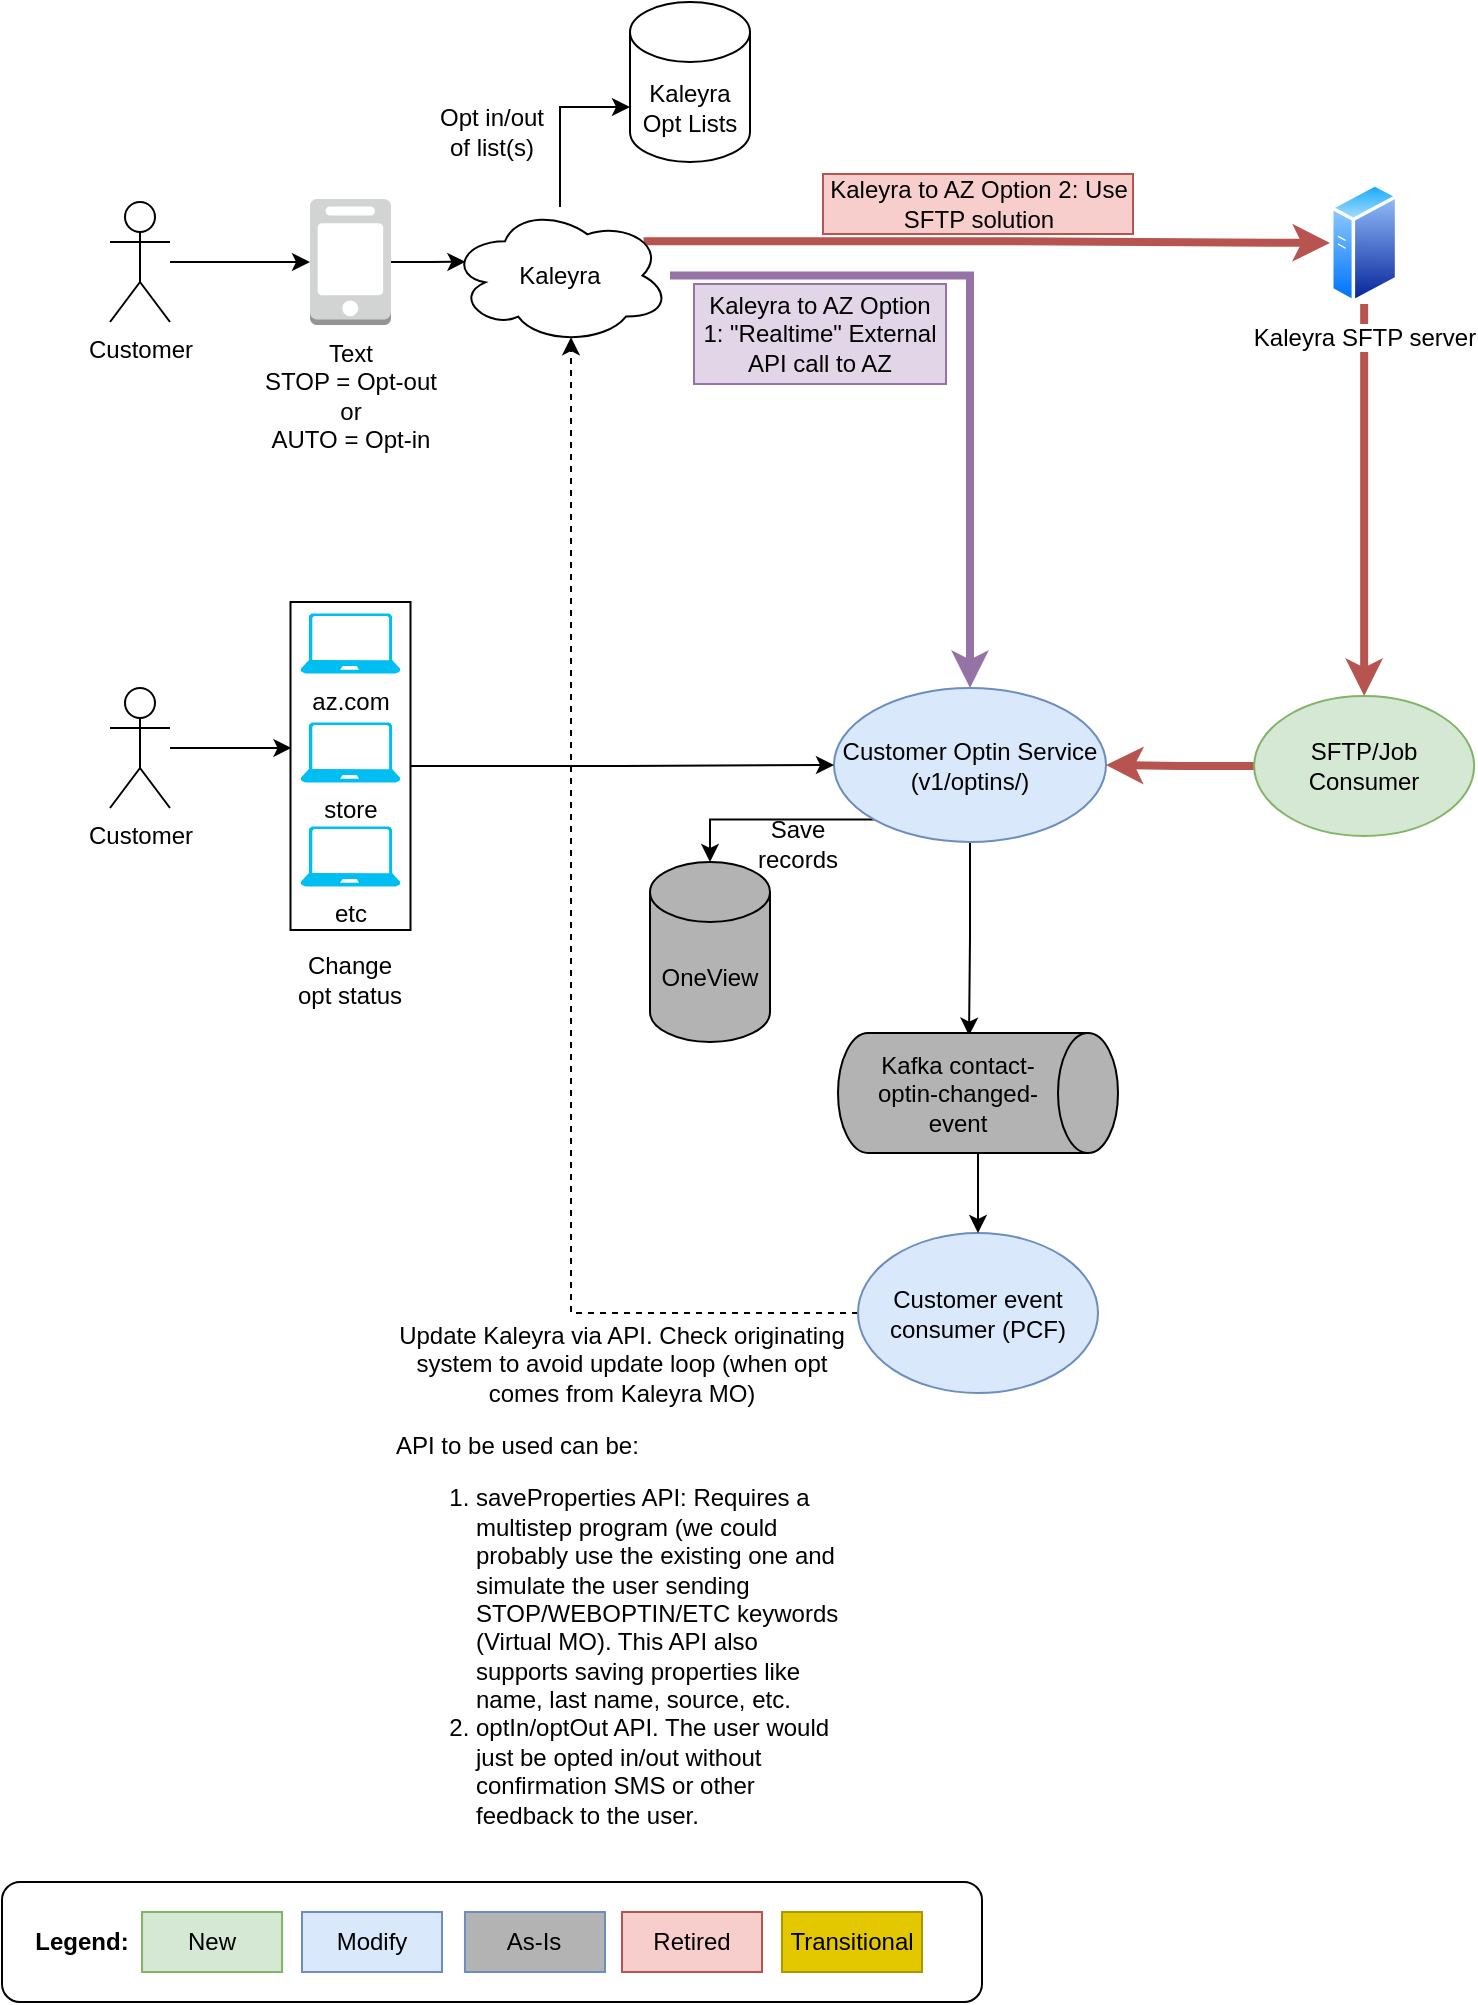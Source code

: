 <mxfile version="21.6.8" type="github">
  <diagram name="Page-1" id="bPTVf-BsiwisX3_Dfg2u">
    <mxGraphModel dx="1103" dy="608" grid="1" gridSize="10" guides="1" tooltips="1" connect="1" arrows="1" fold="1" page="1" pageScale="1" pageWidth="850" pageHeight="1100" math="0" shadow="0">
      <root>
        <mxCell id="0" />
        <mxCell id="1" parent="0" />
        <mxCell id="ZKfquur338v5OgfnKdS0-1" value="OneView" style="shape=cylinder3;whiteSpace=wrap;html=1;boundedLbl=1;backgroundOutline=1;size=15;fillColor=#B3B3B3;" vertex="1" parent="1">
          <mxGeometry x="340" y="430" width="60" height="90" as="geometry" />
        </mxCell>
        <mxCell id="ZKfquur338v5OgfnKdS0-46" style="edgeStyle=orthogonalEdgeStyle;rounded=0;orthogonalLoop=1;jettySize=auto;html=1;entryX=0;entryY=0;entryDx=0;entryDy=52.5;entryPerimeter=0;" edge="1" parent="1" source="ZKfquur338v5OgfnKdS0-2" target="ZKfquur338v5OgfnKdS0-9">
          <mxGeometry relative="1" as="geometry" />
        </mxCell>
        <mxCell id="ZKfquur338v5OgfnKdS0-47" style="edgeStyle=orthogonalEdgeStyle;rounded=0;orthogonalLoop=1;jettySize=auto;html=1;entryX=0.5;entryY=0;entryDx=0;entryDy=0;fillColor=#e1d5e7;strokeColor=#9673a6;strokeWidth=4;" edge="1" parent="1" source="ZKfquur338v5OgfnKdS0-2" target="ZKfquur338v5OgfnKdS0-15">
          <mxGeometry relative="1" as="geometry" />
        </mxCell>
        <mxCell id="ZKfquur338v5OgfnKdS0-50" style="edgeStyle=orthogonalEdgeStyle;rounded=0;orthogonalLoop=1;jettySize=auto;html=1;exitX=0.88;exitY=0.25;exitDx=0;exitDy=0;exitPerimeter=0;entryX=0;entryY=0.5;entryDx=0;entryDy=0;fillColor=#f8cecc;strokeColor=#b85450;strokeWidth=4;" edge="1" parent="1" source="ZKfquur338v5OgfnKdS0-2" target="ZKfquur338v5OgfnKdS0-51">
          <mxGeometry relative="1" as="geometry">
            <mxPoint x="650" y="119.692" as="targetPoint" />
          </mxGeometry>
        </mxCell>
        <mxCell id="ZKfquur338v5OgfnKdS0-2" value="Kaleyra" style="ellipse;shape=cloud;whiteSpace=wrap;html=1;" vertex="1" parent="1">
          <mxGeometry x="240" y="102.5" width="110" height="68.5" as="geometry" />
        </mxCell>
        <mxCell id="ZKfquur338v5OgfnKdS0-8" style="edgeStyle=orthogonalEdgeStyle;rounded=0;orthogonalLoop=1;jettySize=auto;html=1;entryX=0;entryY=0.5;entryDx=0;entryDy=0;entryPerimeter=0;" edge="1" parent="1" source="ZKfquur338v5OgfnKdS0-3" target="ZKfquur338v5OgfnKdS0-7">
          <mxGeometry relative="1" as="geometry" />
        </mxCell>
        <mxCell id="ZKfquur338v5OgfnKdS0-3" value="Customer" style="shape=umlActor;verticalLabelPosition=bottom;verticalAlign=top;html=1;outlineConnect=0;" vertex="1" parent="1">
          <mxGeometry x="70" y="100" width="30" height="60" as="geometry" />
        </mxCell>
        <mxCell id="ZKfquur338v5OgfnKdS0-10" style="edgeStyle=orthogonalEdgeStyle;rounded=0;orthogonalLoop=1;jettySize=auto;html=1;entryX=0.07;entryY=0.4;entryDx=0;entryDy=0;entryPerimeter=0;" edge="1" parent="1" source="ZKfquur338v5OgfnKdS0-7" target="ZKfquur338v5OgfnKdS0-2">
          <mxGeometry relative="1" as="geometry" />
        </mxCell>
        <mxCell id="ZKfquur338v5OgfnKdS0-7" value="Text&lt;br&gt;STOP = Opt-out&lt;br&gt;or&lt;br&gt;AUTO = Opt-in" style="outlineConnect=0;dashed=0;verticalLabelPosition=bottom;verticalAlign=top;align=center;html=1;shape=mxgraph.aws3.mobile_client;fillColor=#D2D3D3;gradientColor=none;" vertex="1" parent="1">
          <mxGeometry x="170" y="98.5" width="40.5" height="63" as="geometry" />
        </mxCell>
        <mxCell id="ZKfquur338v5OgfnKdS0-9" value="Kaleyra Opt Lists" style="shape=cylinder3;whiteSpace=wrap;html=1;boundedLbl=1;backgroundOutline=1;size=15;" vertex="1" parent="1">
          <mxGeometry x="330" width="60" height="80" as="geometry" />
        </mxCell>
        <mxCell id="ZKfquur338v5OgfnKdS0-12" value="Opt in/out of list(s)" style="text;html=1;strokeColor=none;fillColor=none;align=center;verticalAlign=middle;whiteSpace=wrap;rounded=0;" vertex="1" parent="1">
          <mxGeometry x="231" y="50" width="60" height="30" as="geometry" />
        </mxCell>
        <mxCell id="ZKfquur338v5OgfnKdS0-22" style="edgeStyle=orthogonalEdgeStyle;rounded=0;orthogonalLoop=1;jettySize=auto;html=1;entryX=0.021;entryY=0.532;entryDx=0;entryDy=0;entryPerimeter=0;" edge="1" parent="1" source="ZKfquur338v5OgfnKdS0-15" target="ZKfquur338v5OgfnKdS0-18">
          <mxGeometry relative="1" as="geometry" />
        </mxCell>
        <mxCell id="ZKfquur338v5OgfnKdS0-56" style="edgeStyle=orthogonalEdgeStyle;rounded=0;orthogonalLoop=1;jettySize=auto;html=1;exitX=0;exitY=1;exitDx=0;exitDy=0;entryX=0.5;entryY=0;entryDx=0;entryDy=0;entryPerimeter=0;" edge="1" parent="1" source="ZKfquur338v5OgfnKdS0-15" target="ZKfquur338v5OgfnKdS0-1">
          <mxGeometry relative="1" as="geometry" />
        </mxCell>
        <mxCell id="ZKfquur338v5OgfnKdS0-15" value="Customer Optin Service&lt;br&gt;(v1/optins/)" style="ellipse;whiteSpace=wrap;html=1;fillColor=#dae8fc;strokeColor=#6c8ebf;" vertex="1" parent="1">
          <mxGeometry x="432" y="343" width="136" height="77" as="geometry" />
        </mxCell>
        <mxCell id="ZKfquur338v5OgfnKdS0-20" value="" style="group" vertex="1" connectable="0" parent="1">
          <mxGeometry x="434" y="515.5" width="140" height="60" as="geometry" />
        </mxCell>
        <mxCell id="ZKfquur338v5OgfnKdS0-18" value="" style="shape=cylinder3;whiteSpace=wrap;html=1;boundedLbl=1;backgroundOutline=1;size=15;rotation=90;fillColor=#B3B3B3;" vertex="1" parent="ZKfquur338v5OgfnKdS0-20">
          <mxGeometry x="40" y="-40" width="60" height="140" as="geometry" />
        </mxCell>
        <mxCell id="ZKfquur338v5OgfnKdS0-19" value="Kafka&amp;nbsp;contact-optin-changed-event" style="text;html=1;strokeColor=none;fillColor=none;align=center;verticalAlign=middle;whiteSpace=wrap;rounded=0;" vertex="1" parent="ZKfquur338v5OgfnKdS0-20">
          <mxGeometry x="10" y="15" width="100" height="30" as="geometry" />
        </mxCell>
        <mxCell id="ZKfquur338v5OgfnKdS0-42" style="edgeStyle=orthogonalEdgeStyle;rounded=0;orthogonalLoop=1;jettySize=auto;html=1;exitX=0;exitY=0.5;exitDx=0;exitDy=0;entryX=0.55;entryY=0.95;entryDx=0;entryDy=0;entryPerimeter=0;dashed=1;" edge="1" parent="1" source="ZKfquur338v5OgfnKdS0-23" target="ZKfquur338v5OgfnKdS0-2">
          <mxGeometry relative="1" as="geometry" />
        </mxCell>
        <mxCell id="ZKfquur338v5OgfnKdS0-23" value="Customer event consumer (PCF)" style="ellipse;whiteSpace=wrap;html=1;fillColor=#dae8fc;strokeColor=#6c8ebf;" vertex="1" parent="1">
          <mxGeometry x="444" y="615.5" width="120" height="80" as="geometry" />
        </mxCell>
        <mxCell id="ZKfquur338v5OgfnKdS0-24" style="edgeStyle=orthogonalEdgeStyle;rounded=0;orthogonalLoop=1;jettySize=auto;html=1;entryX=0.5;entryY=0;entryDx=0;entryDy=0;" edge="1" parent="1" source="ZKfquur338v5OgfnKdS0-18" target="ZKfquur338v5OgfnKdS0-23">
          <mxGeometry relative="1" as="geometry" />
        </mxCell>
        <mxCell id="ZKfquur338v5OgfnKdS0-26" value="Update Kaleyra via API. Check originating system to avoid update loop (when opt comes from Kaleyra MO)" style="text;html=1;strokeColor=none;fillColor=none;align=center;verticalAlign=middle;whiteSpace=wrap;rounded=0;" vertex="1" parent="1">
          <mxGeometry x="210.5" y="665.5" width="230" height="30" as="geometry" />
        </mxCell>
        <mxCell id="ZKfquur338v5OgfnKdS0-38" style="edgeStyle=orthogonalEdgeStyle;rounded=0;orthogonalLoop=1;jettySize=auto;html=1;entryX=0.008;entryY=0.445;entryDx=0;entryDy=0;entryPerimeter=0;" edge="1" parent="1" source="ZKfquur338v5OgfnKdS0-27" target="ZKfquur338v5OgfnKdS0-36">
          <mxGeometry relative="1" as="geometry" />
        </mxCell>
        <mxCell id="ZKfquur338v5OgfnKdS0-27" value="Customer" style="shape=umlActor;verticalLabelPosition=bottom;verticalAlign=top;html=1;outlineConnect=0;" vertex="1" parent="1">
          <mxGeometry x="70" y="343" width="30" height="60" as="geometry" />
        </mxCell>
        <mxCell id="ZKfquur338v5OgfnKdS0-37" value="" style="group" vertex="1" connectable="0" parent="1">
          <mxGeometry x="160.25" y="305.75" width="60" height="198.25" as="geometry" />
        </mxCell>
        <mxCell id="ZKfquur338v5OgfnKdS0-33" value="" style="group" vertex="1" connectable="0" parent="ZKfquur338v5OgfnKdS0-37">
          <mxGeometry x="5" width="55" height="158.25" as="geometry" />
        </mxCell>
        <mxCell id="ZKfquur338v5OgfnKdS0-36" value="" style="rounded=0;whiteSpace=wrap;html=1;" vertex="1" parent="ZKfquur338v5OgfnKdS0-33">
          <mxGeometry x="-5" y="-5.75" width="60" height="164" as="geometry" />
        </mxCell>
        <mxCell id="ZKfquur338v5OgfnKdS0-28" value="az.com" style="verticalLabelPosition=bottom;html=1;verticalAlign=top;align=center;strokeColor=none;fillColor=#00BEF2;shape=mxgraph.azure.laptop;pointerEvents=1;" vertex="1" parent="ZKfquur338v5OgfnKdS0-33">
          <mxGeometry width="50" height="30" as="geometry" />
        </mxCell>
        <mxCell id="ZKfquur338v5OgfnKdS0-29" value="store" style="verticalLabelPosition=bottom;html=1;verticalAlign=top;align=center;strokeColor=none;fillColor=#00BEF2;shape=mxgraph.azure.laptop;pointerEvents=1;" vertex="1" parent="ZKfquur338v5OgfnKdS0-33">
          <mxGeometry y="54.5" width="50" height="30" as="geometry" />
        </mxCell>
        <mxCell id="ZKfquur338v5OgfnKdS0-30" value="etc" style="verticalLabelPosition=bottom;html=1;verticalAlign=top;align=center;strokeColor=none;fillColor=#00BEF2;shape=mxgraph.azure.laptop;pointerEvents=1;" vertex="1" parent="ZKfquur338v5OgfnKdS0-33">
          <mxGeometry y="106.5" width="50" height="30" as="geometry" />
        </mxCell>
        <mxCell id="ZKfquur338v5OgfnKdS0-35" value="Change opt status" style="text;html=1;strokeColor=none;fillColor=none;align=center;verticalAlign=middle;whiteSpace=wrap;rounded=0;" vertex="1" parent="ZKfquur338v5OgfnKdS0-37">
          <mxGeometry y="168.25" width="60" height="30" as="geometry" />
        </mxCell>
        <mxCell id="ZKfquur338v5OgfnKdS0-40" style="edgeStyle=orthogonalEdgeStyle;rounded=0;orthogonalLoop=1;jettySize=auto;html=1;entryX=0;entryY=0.5;entryDx=0;entryDy=0;" edge="1" parent="1" source="ZKfquur338v5OgfnKdS0-36" target="ZKfquur338v5OgfnKdS0-15">
          <mxGeometry relative="1" as="geometry" />
        </mxCell>
        <mxCell id="ZKfquur338v5OgfnKdS0-49" value="Kaleyra to AZ Option 1: &quot;Realtime&quot; External API call to AZ" style="text;html=1;strokeColor=#9673a6;fillColor=#e1d5e7;align=center;verticalAlign=middle;whiteSpace=wrap;rounded=0;" vertex="1" parent="1">
          <mxGeometry x="362" y="141" width="126" height="50" as="geometry" />
        </mxCell>
        <mxCell id="ZKfquur338v5OgfnKdS0-54" style="edgeStyle=orthogonalEdgeStyle;rounded=0;orthogonalLoop=1;jettySize=auto;html=1;entryX=0.5;entryY=0;entryDx=0;entryDy=0;fillColor=#f8cecc;strokeColor=#b85450;strokeWidth=4;" edge="1" parent="1" source="ZKfquur338v5OgfnKdS0-51" target="ZKfquur338v5OgfnKdS0-53">
          <mxGeometry relative="1" as="geometry" />
        </mxCell>
        <mxCell id="ZKfquur338v5OgfnKdS0-51" value="Kaleyra SFTP server" style="image;aspect=fixed;perimeter=ellipsePerimeter;html=1;align=center;shadow=0;dashed=0;spacingTop=3;image=img/lib/active_directory/generic_server.svg;" vertex="1" parent="1">
          <mxGeometry x="680" y="90" width="34.16" height="61" as="geometry" />
        </mxCell>
        <mxCell id="ZKfquur338v5OgfnKdS0-58" style="edgeStyle=orthogonalEdgeStyle;rounded=0;orthogonalLoop=1;jettySize=auto;html=1;entryX=1;entryY=0.5;entryDx=0;entryDy=0;strokeWidth=4;fillColor=#f8cecc;strokeColor=#b85450;" edge="1" parent="1" source="ZKfquur338v5OgfnKdS0-53" target="ZKfquur338v5OgfnKdS0-15">
          <mxGeometry relative="1" as="geometry" />
        </mxCell>
        <mxCell id="ZKfquur338v5OgfnKdS0-53" value="SFTP/Job Consumer" style="ellipse;whiteSpace=wrap;html=1;fillColor=#d5e8d4;strokeColor=#82b366;" vertex="1" parent="1">
          <mxGeometry x="642.08" y="347" width="110" height="70" as="geometry" />
        </mxCell>
        <mxCell id="ZKfquur338v5OgfnKdS0-57" value="Save records" style="text;html=1;strokeColor=none;fillColor=none;align=center;verticalAlign=middle;whiteSpace=wrap;rounded=0;" vertex="1" parent="1">
          <mxGeometry x="384" y="406" width="60" height="30" as="geometry" />
        </mxCell>
        <mxCell id="ZKfquur338v5OgfnKdS0-59" value="Kaleyra to AZ Option 2: Use SFTP solution" style="text;html=1;strokeColor=#b85450;fillColor=#f8cecc;align=center;verticalAlign=middle;whiteSpace=wrap;rounded=0;" vertex="1" parent="1">
          <mxGeometry x="426.5" y="86" width="155" height="30" as="geometry" />
        </mxCell>
        <mxCell id="ZKfquur338v5OgfnKdS0-60" value="" style="group" vertex="1" connectable="0" parent="1">
          <mxGeometry x="16" y="940" width="490" height="60" as="geometry" />
        </mxCell>
        <mxCell id="ZKfquur338v5OgfnKdS0-61" value="" style="rounded=1;whiteSpace=wrap;html=1;" vertex="1" parent="ZKfquur338v5OgfnKdS0-60">
          <mxGeometry width="490" height="60" as="geometry" />
        </mxCell>
        <mxCell id="ZKfquur338v5OgfnKdS0-62" value="New" style="rounded=0;whiteSpace=wrap;html=1;fillColor=#d5e8d4;strokeColor=#82b366;" vertex="1" parent="ZKfquur338v5OgfnKdS0-60">
          <mxGeometry x="70.02" y="15" width="70" height="30" as="geometry" />
        </mxCell>
        <mxCell id="ZKfquur338v5OgfnKdS0-63" value="Modify" style="rounded=0;whiteSpace=wrap;html=1;fillColor=#dae8fc;strokeColor=#6c8ebf;" vertex="1" parent="ZKfquur338v5OgfnKdS0-60">
          <mxGeometry x="150" y="15" width="70" height="30" as="geometry" />
        </mxCell>
        <mxCell id="ZKfquur338v5OgfnKdS0-64" value="Retired" style="rounded=0;whiteSpace=wrap;html=1;fillColor=#f8cecc;strokeColor=#b85450;" vertex="1" parent="ZKfquur338v5OgfnKdS0-60">
          <mxGeometry x="310" y="15" width="70" height="30" as="geometry" />
        </mxCell>
        <mxCell id="ZKfquur338v5OgfnKdS0-65" value="Transitional" style="rounded=0;whiteSpace=wrap;html=1;fillColor=#e3c800;strokeColor=#B09500;fontColor=#000000;" vertex="1" parent="ZKfquur338v5OgfnKdS0-60">
          <mxGeometry x="390" y="15" width="70" height="30" as="geometry" />
        </mxCell>
        <mxCell id="ZKfquur338v5OgfnKdS0-66" value="&lt;b&gt;Legend:&lt;/b&gt;" style="text;html=1;strokeColor=none;fillColor=none;align=center;verticalAlign=middle;whiteSpace=wrap;rounded=0;" vertex="1" parent="ZKfquur338v5OgfnKdS0-60">
          <mxGeometry x="10" y="15" width="60" height="30" as="geometry" />
        </mxCell>
        <mxCell id="ZKfquur338v5OgfnKdS0-67" value="As-Is" style="rounded=0;whiteSpace=wrap;html=1;fillColor=#B3B3B3;strokeColor=#6c8ebf;" vertex="1" parent="ZKfquur338v5OgfnKdS0-60">
          <mxGeometry x="231.49" y="15" width="70" height="30" as="geometry" />
        </mxCell>
        <mxCell id="ZKfquur338v5OgfnKdS0-69" value="API to be used can be:&lt;br&gt;&lt;ol&gt;&lt;li&gt;saveProperties API: Requires a multistep program (we could probably use the existing one and simulate the user sending STOP/WEBOPTIN/ETC keywords (Virtual MO). This API also supports saving properties like name, last name, source, etc.&lt;/li&gt;&lt;li&gt;optIn/optOut API. The user would just be opted in/out without confirmation SMS or other feedback to the user.&lt;/li&gt;&lt;/ol&gt;" style="text;html=1;strokeColor=none;fillColor=none;align=left;verticalAlign=middle;whiteSpace=wrap;rounded=0;" vertex="1" parent="1">
          <mxGeometry x="210.5" y="710" width="230" height="220" as="geometry" />
        </mxCell>
      </root>
    </mxGraphModel>
  </diagram>
</mxfile>
